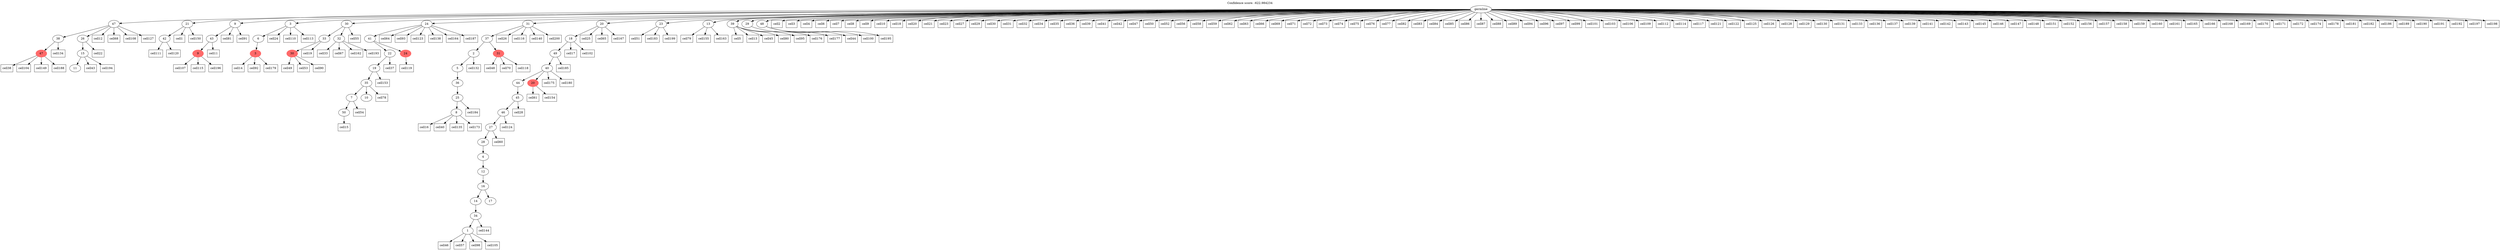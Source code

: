 digraph g {
	"56" -> "57";
	"57" [color=indianred1, style=filled, label="47"];
	"54" -> "55";
	"55" [label="11"];
	"53" -> "54";
	"54" [label="15"];
	"52" -> "53";
	"53" [label="26"];
	"52" -> "56";
	"56" [label="38"];
	"48" -> "49";
	"49" [label="42"];
	"45" -> "46";
	"46" [color=indianred1, style=filled, label="9"];
	"44" -> "45";
	"45" [label="43"];
	"40" -> "41";
	"41" [color=indianred1, style=filled, label="3"];
	"39" -> "40";
	"40" [label="6"];
	"37" -> "38";
	"38" [color=indianred1, style=filled, label="30"];
	"35" -> "36";
	"36" [label="32"];
	"35" -> "37";
	"37" [label="33"];
	"31" -> "32";
	"32" [label="50"];
	"30" -> "31";
	"31" [label="7"];
	"30" -> "33";
	"33" [label="10"];
	"29" -> "30";
	"30" [label="35"];
	"28" -> "29";
	"29" [label="19"];
	"27" -> "28";
	"28" [label="22"];
	"27" -> "34";
	"34" [color=indianred1, style=filled, label="24"];
	"26" -> "27";
	"27" [label="41"];
	"23" -> "24";
	"24" [label="8"];
	"22" -> "23";
	"23" [label="25"];
	"21" -> "22";
	"22" [label="36"];
	"20" -> "21";
	"21" [label="5"];
	"19" -> "20";
	"20" [label="2"];
	"19" -> "25";
	"25" [color=indianred1, style=filled, label="31"];
	"18" -> "19";
	"19" [label="37"];
	"15" -> "16";
	"16" [label="1"];
	"14" -> "15";
	"15" [label="34"];
	"13" -> "14";
	"14" [label="14"];
	"13" -> "17";
	"17" [label="17"];
	"12" -> "13";
	"13" [label="16"];
	"11" -> "12";
	"12" [label="12"];
	"10" -> "11";
	"11" [label="4"];
	"9" -> "10";
	"10" [label="28"];
	"8" -> "9";
	"9" [label="27"];
	"7" -> "8";
	"8" [label="46"];
	"6" -> "7";
	"7" [label="45"];
	"4" -> "5";
	"5" [color=indianred1, style=filled, label="20"];
	"4" -> "6";
	"6" [label="44"];
	"3" -> "4";
	"4" [label="40"];
	"2" -> "3";
	"3" [label="49"];
	"1" -> "2";
	"2" [label="18"];
	"0" -> "1";
	"1" [label="20"];
	"0" -> "18";
	"18" [label="31"];
	"0" -> "26";
	"26" [label="24"];
	"0" -> "35";
	"35" [label="30"];
	"0" -> "39";
	"39" [label="3"];
	"0" -> "42";
	"42" [label="23"];
	"0" -> "43";
	"43" [label="13"];
	"0" -> "44";
	"44" [label="9"];
	"0" -> "47";
	"47" [label="39"];
	"0" -> "48";
	"48" [label="21"];
	"0" -> "50";
	"50" [label="29"];
	"0" -> "51";
	"51" [label="48"];
	"0" -> "52";
	"52" [label="47"];
	"0" [label="germline"];
	"48" -> "cell1";
	"cell1" [shape=box];
	"0" -> "cell2";
	"cell2" [shape=box];
	"0" -> "cell3";
	"cell3" [shape=box];
	"0" -> "cell4";
	"cell4" [shape=box];
	"47" -> "cell5";
	"cell5" [shape=box];
	"0" -> "cell6";
	"cell6" [shape=box];
	"0" -> "cell7";
	"cell7" [shape=box];
	"0" -> "cell8";
	"cell8" [shape=box];
	"0" -> "cell9";
	"cell9" [shape=box];
	"0" -> "cell10";
	"cell10" [shape=box];
	"45" -> "cell11";
	"cell11" [shape=box];
	"52" -> "cell12";
	"cell12" [shape=box];
	"47" -> "cell13";
	"cell13" [shape=box];
	"41" -> "cell14";
	"cell14" [shape=box];
	"32" -> "cell15";
	"cell15" [shape=box];
	"24" -> "cell16";
	"cell16" [shape=box];
	"2" -> "cell17";
	"cell17" [shape=box];
	"0" -> "cell18";
	"cell18" [shape=box];
	"37" -> "cell19";
	"cell19" [shape=box];
	"0" -> "cell20";
	"cell20" [shape=box];
	"0" -> "cell21";
	"cell21" [shape=box];
	"53" -> "cell22";
	"cell22" [shape=box];
	"0" -> "cell23";
	"cell23" [shape=box];
	"39" -> "cell24";
	"cell24" [shape=box];
	"1" -> "cell25";
	"cell25" [shape=box];
	"18" -> "cell26";
	"cell26" [shape=box];
	"0" -> "cell27";
	"cell27" [shape=box];
	"7" -> "cell28";
	"cell28" [shape=box];
	"0" -> "cell29";
	"cell29" [shape=box];
	"0" -> "cell30";
	"cell30" [shape=box];
	"0" -> "cell31";
	"cell31" [shape=box];
	"0" -> "cell32";
	"cell32" [shape=box];
	"36" -> "cell33";
	"cell33" [shape=box];
	"0" -> "cell34";
	"cell34" [shape=box];
	"0" -> "cell35";
	"cell35" [shape=box];
	"0" -> "cell36";
	"cell36" [shape=box];
	"28" -> "cell37";
	"cell37" [shape=box];
	"57" -> "cell38";
	"cell38" [shape=box];
	"0" -> "cell39";
	"cell39" [shape=box];
	"24" -> "cell40";
	"cell40" [shape=box];
	"0" -> "cell41";
	"cell41" [shape=box];
	"0" -> "cell42";
	"cell42" [shape=box];
	"54" -> "cell43";
	"cell43" [shape=box];
	"51" -> "cell44";
	"cell44" [shape=box];
	"47" -> "cell45";
	"cell45" [shape=box];
	"16" -> "cell46";
	"cell46" [shape=box];
	"0" -> "cell47";
	"cell47" [shape=box];
	"25" -> "cell48";
	"cell48" [shape=box];
	"38" -> "cell49";
	"cell49" [shape=box];
	"0" -> "cell50";
	"cell50" [shape=box];
	"42" -> "cell51";
	"cell51" [shape=box];
	"0" -> "cell52";
	"cell52" [shape=box];
	"38" -> "cell53";
	"cell53" [shape=box];
	"31" -> "cell54";
	"cell54" [shape=box];
	"35" -> "cell55";
	"cell55" [shape=box];
	"0" -> "cell56";
	"cell56" [shape=box];
	"16" -> "cell57";
	"cell57" [shape=box];
	"0" -> "cell58";
	"cell58" [shape=box];
	"0" -> "cell59";
	"cell59" [shape=box];
	"9" -> "cell60";
	"cell60" [shape=box];
	"5" -> "cell61";
	"cell61" [shape=box];
	"0" -> "cell62";
	"cell62" [shape=box];
	"0" -> "cell63";
	"cell63" [shape=box];
	"26" -> "cell64";
	"cell64" [shape=box];
	"1" -> "cell65";
	"cell65" [shape=box];
	"0" -> "cell66";
	"cell66" [shape=box];
	"36" -> "cell67";
	"cell67" [shape=box];
	"52" -> "cell68";
	"cell68" [shape=box];
	"0" -> "cell69";
	"cell69" [shape=box];
	"25" -> "cell70";
	"cell70" [shape=box];
	"0" -> "cell71";
	"cell71" [shape=box];
	"0" -> "cell72";
	"cell72" [shape=box];
	"0" -> "cell73";
	"cell73" [shape=box];
	"0" -> "cell74";
	"cell74" [shape=box];
	"0" -> "cell75";
	"cell75" [shape=box];
	"0" -> "cell76";
	"cell76" [shape=box];
	"0" -> "cell77";
	"cell77" [shape=box];
	"30" -> "cell78";
	"cell78" [shape=box];
	"43" -> "cell79";
	"cell79" [shape=box];
	"47" -> "cell80";
	"cell80" [shape=box];
	"44" -> "cell81";
	"cell81" [shape=box];
	"0" -> "cell82";
	"cell82" [shape=box];
	"0" -> "cell83";
	"cell83" [shape=box];
	"0" -> "cell84";
	"cell84" [shape=box];
	"0" -> "cell85";
	"cell85" [shape=box];
	"0" -> "cell86";
	"cell86" [shape=box];
	"0" -> "cell87";
	"cell87" [shape=box];
	"0" -> "cell88";
	"cell88" [shape=box];
	"0" -> "cell89";
	"cell89" [shape=box];
	"38" -> "cell90";
	"cell90" [shape=box];
	"44" -> "cell91";
	"cell91" [shape=box];
	"41" -> "cell92";
	"cell92" [shape=box];
	"26" -> "cell93";
	"cell93" [shape=box];
	"0" -> "cell94";
	"cell94" [shape=box];
	"47" -> "cell95";
	"cell95" [shape=box];
	"0" -> "cell96";
	"cell96" [shape=box];
	"0" -> "cell97";
	"cell97" [shape=box];
	"16" -> "cell98";
	"cell98" [shape=box];
	"0" -> "cell99";
	"cell99" [shape=box];
	"51" -> "cell100";
	"cell100" [shape=box];
	"0" -> "cell101";
	"cell101" [shape=box];
	"2" -> "cell102";
	"cell102" [shape=box];
	"0" -> "cell103";
	"cell103" [shape=box];
	"57" -> "cell104";
	"cell104" [shape=box];
	"16" -> "cell105";
	"cell105" [shape=box];
	"0" -> "cell106";
	"cell106" [shape=box];
	"46" -> "cell107";
	"cell107" [shape=box];
	"52" -> "cell108";
	"cell108" [shape=box];
	"0" -> "cell109";
	"cell109" [shape=box];
	"39" -> "cell110";
	"cell110" [shape=box];
	"49" -> "cell111";
	"cell111" [shape=box];
	"0" -> "cell112";
	"cell112" [shape=box];
	"39" -> "cell113";
	"cell113" [shape=box];
	"0" -> "cell114";
	"cell114" [shape=box];
	"46" -> "cell115";
	"cell115" [shape=box];
	"18" -> "cell116";
	"cell116" [shape=box];
	"0" -> "cell117";
	"cell117" [shape=box];
	"25" -> "cell118";
	"cell118" [shape=box];
	"34" -> "cell119";
	"cell119" [shape=box];
	"49" -> "cell120";
	"cell120" [shape=box];
	"0" -> "cell121";
	"cell121" [shape=box];
	"0" -> "cell122";
	"cell122" [shape=box];
	"26" -> "cell123";
	"cell123" [shape=box];
	"8" -> "cell124";
	"cell124" [shape=box];
	"0" -> "cell125";
	"cell125" [shape=box];
	"0" -> "cell126";
	"cell126" [shape=box];
	"52" -> "cell127";
	"cell127" [shape=box];
	"0" -> "cell128";
	"cell128" [shape=box];
	"0" -> "cell129";
	"cell129" [shape=box];
	"0" -> "cell130";
	"cell130" [shape=box];
	"0" -> "cell131";
	"cell131" [shape=box];
	"20" -> "cell132";
	"cell132" [shape=box];
	"0" -> "cell133";
	"cell133" [shape=box];
	"56" -> "cell134";
	"cell134" [shape=box];
	"24" -> "cell135";
	"cell135" [shape=box];
	"0" -> "cell136";
	"cell136" [shape=box];
	"0" -> "cell137";
	"cell137" [shape=box];
	"26" -> "cell138";
	"cell138" [shape=box];
	"0" -> "cell139";
	"cell139" [shape=box];
	"18" -> "cell140";
	"cell140" [shape=box];
	"0" -> "cell141";
	"cell141" [shape=box];
	"0" -> "cell142";
	"cell142" [shape=box];
	"0" -> "cell143";
	"cell143" [shape=box];
	"15" -> "cell144";
	"cell144" [shape=box];
	"0" -> "cell145";
	"cell145" [shape=box];
	"0" -> "cell146";
	"cell146" [shape=box];
	"0" -> "cell147";
	"cell147" [shape=box];
	"0" -> "cell148";
	"cell148" [shape=box];
	"57" -> "cell149";
	"cell149" [shape=box];
	"48" -> "cell150";
	"cell150" [shape=box];
	"0" -> "cell151";
	"cell151" [shape=box];
	"0" -> "cell152";
	"cell152" [shape=box];
	"29" -> "cell153";
	"cell153" [shape=box];
	"5" -> "cell154";
	"cell154" [shape=box];
	"43" -> "cell155";
	"cell155" [shape=box];
	"0" -> "cell156";
	"cell156" [shape=box];
	"0" -> "cell157";
	"cell157" [shape=box];
	"0" -> "cell158";
	"cell158" [shape=box];
	"0" -> "cell159";
	"cell159" [shape=box];
	"0" -> "cell160";
	"cell160" [shape=box];
	"0" -> "cell161";
	"cell161" [shape=box];
	"36" -> "cell162";
	"cell162" [shape=box];
	"43" -> "cell163";
	"cell163" [shape=box];
	"26" -> "cell164";
	"cell164" [shape=box];
	"0" -> "cell165";
	"cell165" [shape=box];
	"0" -> "cell166";
	"cell166" [shape=box];
	"1" -> "cell167";
	"cell167" [shape=box];
	"0" -> "cell168";
	"cell168" [shape=box];
	"0" -> "cell169";
	"cell169" [shape=box];
	"0" -> "cell170";
	"cell170" [shape=box];
	"0" -> "cell171";
	"cell171" [shape=box];
	"0" -> "cell172";
	"cell172" [shape=box];
	"24" -> "cell173";
	"cell173" [shape=box];
	"0" -> "cell174";
	"cell174" [shape=box];
	"4" -> "cell175";
	"cell175" [shape=box];
	"47" -> "cell176";
	"cell176" [shape=box];
	"50" -> "cell177";
	"cell177" [shape=box];
	"0" -> "cell178";
	"cell178" [shape=box];
	"41" -> "cell179";
	"cell179" [shape=box];
	"4" -> "cell180";
	"cell180" [shape=box];
	"0" -> "cell181";
	"cell181" [shape=box];
	"0" -> "cell182";
	"cell182" [shape=box];
	"42" -> "cell183";
	"cell183" [shape=box];
	"23" -> "cell184";
	"cell184" [shape=box];
	"3" -> "cell185";
	"cell185" [shape=box];
	"0" -> "cell186";
	"cell186" [shape=box];
	"26" -> "cell187";
	"cell187" [shape=box];
	"57" -> "cell188";
	"cell188" [shape=box];
	"0" -> "cell189";
	"cell189" [shape=box];
	"0" -> "cell190";
	"cell190" [shape=box];
	"0" -> "cell191";
	"cell191" [shape=box];
	"0" -> "cell192";
	"cell192" [shape=box];
	"36" -> "cell193";
	"cell193" [shape=box];
	"54" -> "cell194";
	"cell194" [shape=box];
	"51" -> "cell195";
	"cell195" [shape=box];
	"46" -> "cell196";
	"cell196" [shape=box];
	"0" -> "cell197";
	"cell197" [shape=box];
	"0" -> "cell198";
	"cell198" [shape=box];
	"42" -> "cell199";
	"cell199" [shape=box];
	"18" -> "cell200";
	"cell200" [shape=box];
	labelloc="t";
	label="Confidence score: -622.984234";
}
